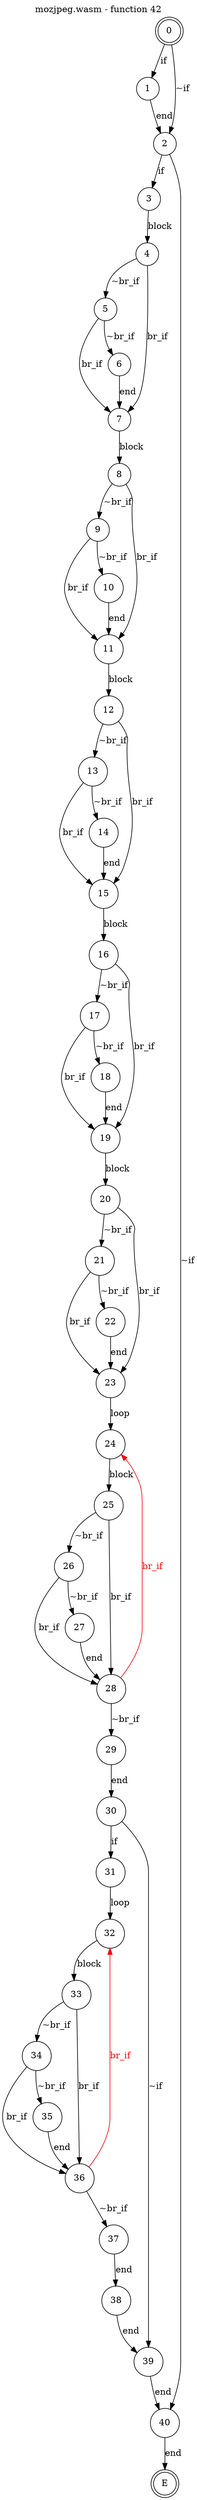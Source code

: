 digraph finite_state_machine {
    label = "mozjpeg.wasm - function 42"
    labelloc =  t
    labelfontsize = 16
    labelfontcolor = black
    labelfontname = "Helvetica"
    node [shape = doublecircle]; 0 E ;
    node [shape = circle];
    0 -> 1[label="if"];
    0 -> 2[label="~if"];
    1 -> 2[label="end"];
    2 -> 3[label="if"];
    2 -> 40[label="~if"];
    3 -> 4[label="block"];
    4 -> 5[label="~br_if"];
    4 -> 7[label="br_if"];
    5 -> 6[label="~br_if"];
    5 -> 7[label="br_if"];
    6 -> 7[label="end"];
    7 -> 8[label="block"];
    8 -> 9[label="~br_if"];
    8 -> 11[label="br_if"];
    9 -> 10[label="~br_if"];
    9 -> 11[label="br_if"];
    10 -> 11[label="end"];
    11 -> 12[label="block"];
    12 -> 13[label="~br_if"];
    12 -> 15[label="br_if"];
    13 -> 14[label="~br_if"];
    13 -> 15[label="br_if"];
    14 -> 15[label="end"];
    15 -> 16[label="block"];
    16 -> 17[label="~br_if"];
    16 -> 19[label="br_if"];
    17 -> 18[label="~br_if"];
    17 -> 19[label="br_if"];
    18 -> 19[label="end"];
    19 -> 20[label="block"];
    20 -> 21[label="~br_if"];
    20 -> 23[label="br_if"];
    21 -> 22[label="~br_if"];
    21 -> 23[label="br_if"];
    22 -> 23[label="end"];
    23 -> 24[label="loop"];
    24 -> 25[label="block"];
    25 -> 26[label="~br_if"];
    25 -> 28[label="br_if"];
    26 -> 27[label="~br_if"];
    26 -> 28[label="br_if"];
    27 -> 28[label="end"];
    28 -> 29[label="~br_if"];
    28 -> 24[color="red" fontcolor="red" label="br_if"];
    29 -> 30[label="end"];
    30 -> 31[label="if"];
    30 -> 39[label="~if"];
    31 -> 32[label="loop"];
    32 -> 33[label="block"];
    33 -> 34[label="~br_if"];
    33 -> 36[label="br_if"];
    34 -> 35[label="~br_if"];
    34 -> 36[label="br_if"];
    35 -> 36[label="end"];
    36 -> 37[label="~br_if"];
    36 -> 32[color="red" fontcolor="red" label="br_if"];
    37 -> 38[label="end"];
    38 -> 39[label="end"];
    39 -> 40[label="end"];
    40 -> E[label="end"];
}
